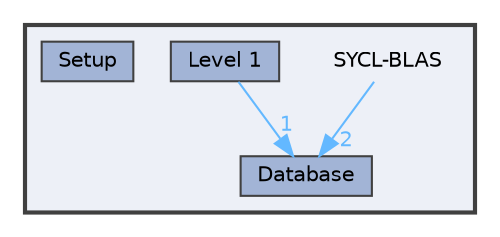 digraph "SYCL-BLAS"
{
 // LATEX_PDF_SIZE
  bgcolor="transparent";
  edge [fontname=Helvetica,fontsize=10,labelfontname=Helvetica,labelfontsize=10];
  node [fontname=Helvetica,fontsize=10,shape=box,height=0.2,width=0.4];
  compound=true
  subgraph clusterdir_2e9f169625e7208e21be673b418e5949 {
    graph [ bgcolor="#edf0f7", pencolor="grey25", label="", fontname=Helvetica,fontsize=10 style="filled,bold", URL="dir_2e9f169625e7208e21be673b418e5949.html",tooltip=""]
    dir_2e9f169625e7208e21be673b418e5949 [shape=plaintext, label="SYCL-BLAS"];
  dir_8070875571067a96e036d351d93dad98 [label="Database", fillcolor="#a2b4d6", color="grey25", style="filled", URL="dir_8070875571067a96e036d351d93dad98.html",tooltip=""];
  dir_4bdbafa1a890e85c566b99a7d5528745 [label="Level 1", fillcolor="#a2b4d6", color="grey25", style="filled", URL="dir_4bdbafa1a890e85c566b99a7d5528745.html",tooltip=""];
  dir_2cf803bbad5736ac46e5b9bef0403cf0 [label="Setup", fillcolor="#a2b4d6", color="grey25", style="filled", URL="dir_2cf803bbad5736ac46e5b9bef0403cf0.html",tooltip=""];
  }
  dir_2e9f169625e7208e21be673b418e5949->dir_8070875571067a96e036d351d93dad98 [headlabel="2", labeldistance=1.5 headhref="dir_000004_000001.html" href="dir_000004_000001.html" color="steelblue1" fontcolor="steelblue1"];
  dir_4bdbafa1a890e85c566b99a7d5528745->dir_8070875571067a96e036d351d93dad98 [headlabel="1", labeldistance=1.5 headhref="dir_000002_000001.html" href="dir_000002_000001.html" color="steelblue1" fontcolor="steelblue1"];
}
